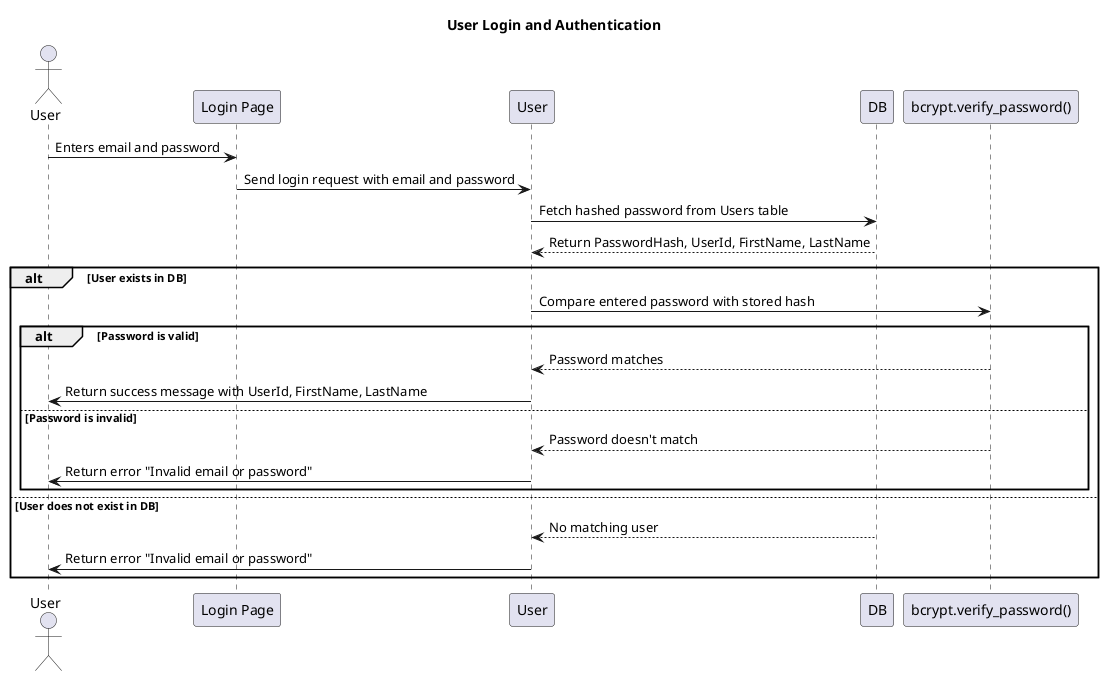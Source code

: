 @startuml
title User Login and Authentication

actor User as U

U -> "Login Page" : Enters email and password
"Login Page" -> User : Send login request with email and password
User -> DB : Fetch hashed password from Users table
DB --> User : Return PasswordHash, UserId, FirstName, LastName

alt User exists in DB
    User -> "bcrypt.verify_password()" : Compare entered password with stored hash
    alt Password is valid
        "bcrypt.verify_password()" --> User : Password matches
        User -> U : Return success message with UserId, FirstName, LastName
    else Password is invalid
        "bcrypt.verify_password()" --> User : Password doesn't match
        User -> U : Return error "Invalid email or password"
    end
else User does not exist in DB
    DB --> User : No matching user
    User -> U : Return error "Invalid email or password"
end

@enduml

